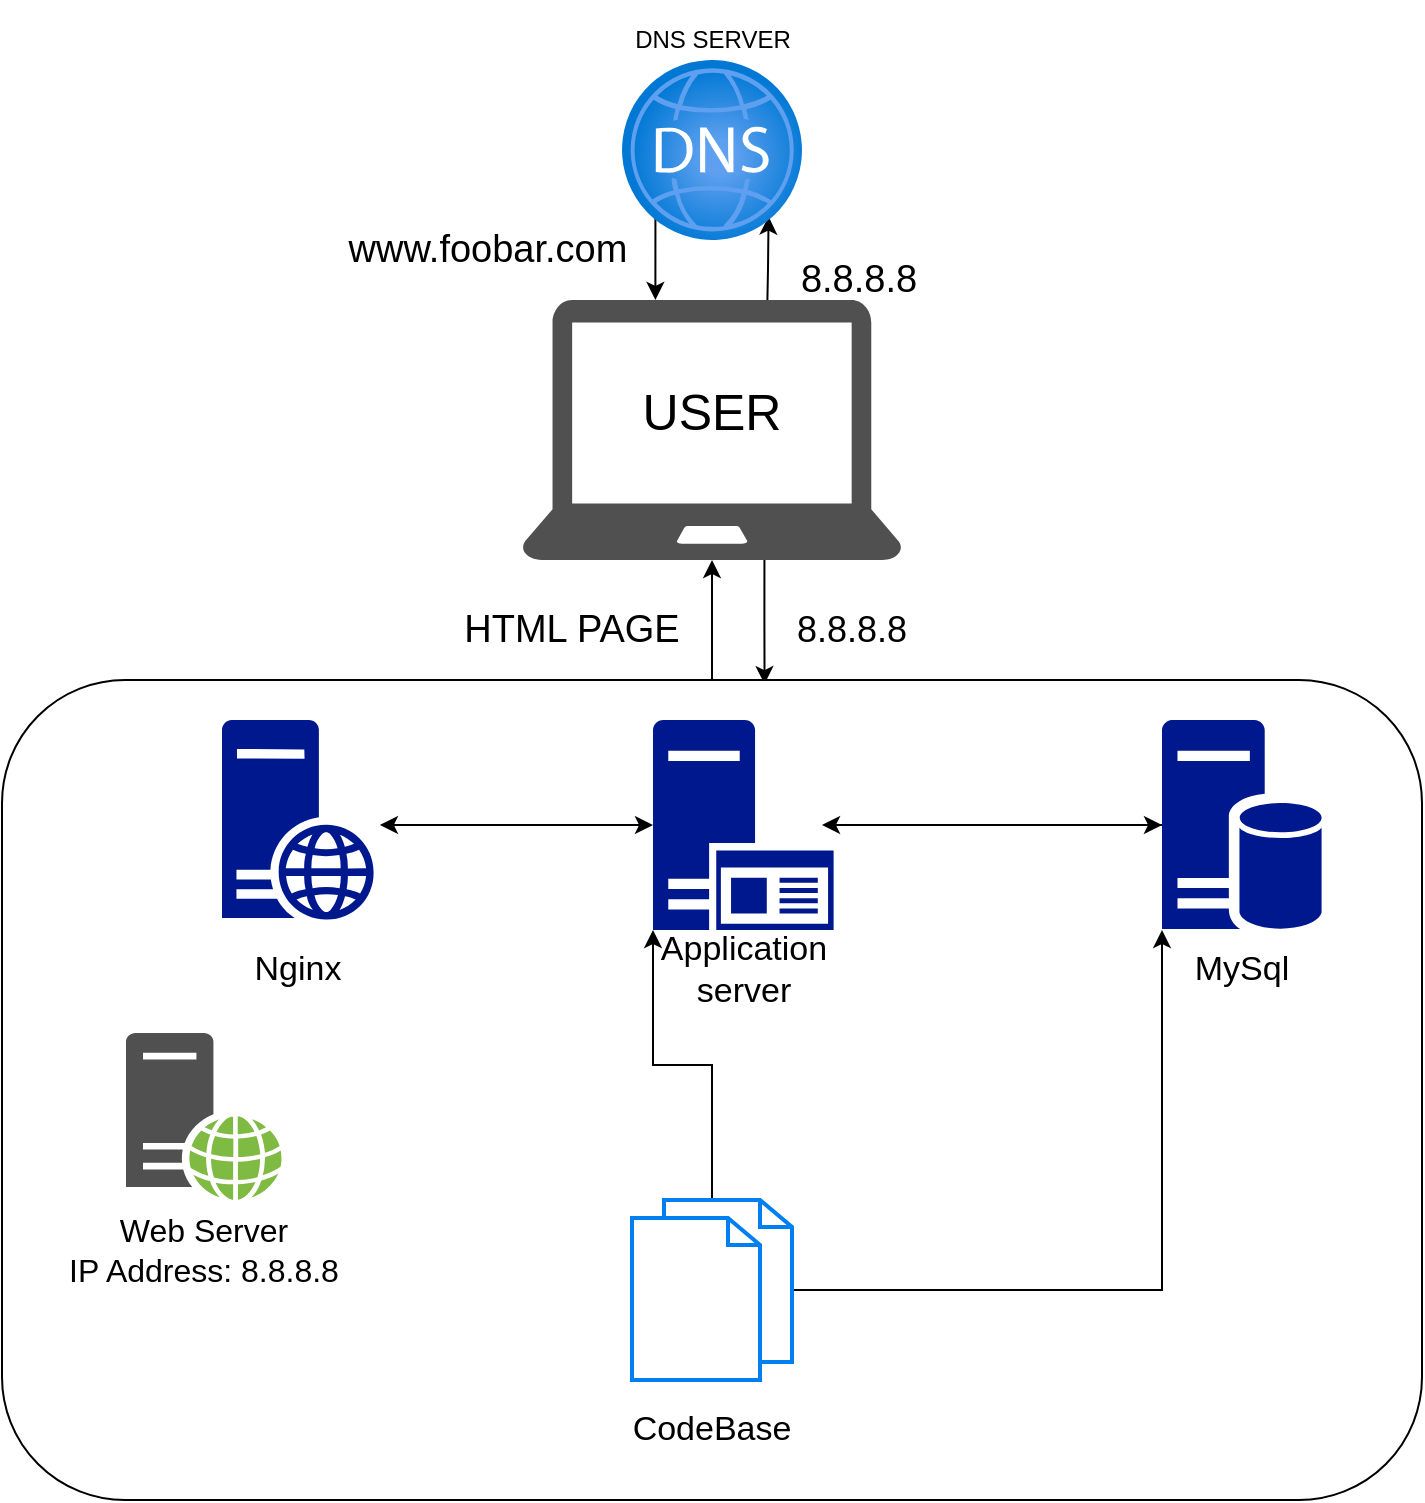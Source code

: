 <mxfile version="21.3.4" type="github">
  <diagram name="Page-1" id="RMlvlUpq4dM7qamdR7gz">
    <mxGraphModel dx="1500" dy="773" grid="1" gridSize="10" guides="1" tooltips="1" connect="1" arrows="1" fold="1" page="1" pageScale="1" pageWidth="850" pageHeight="1100" math="0" shadow="0">
      <root>
        <mxCell id="0" />
        <mxCell id="1" parent="0" />
        <mxCell id="YEjiqmmS_WtdfKyhsgAS-1" value="DNS SERVER" style="text;html=1;strokeColor=none;fillColor=none;align=center;verticalAlign=middle;whiteSpace=wrap;rounded=0;" vertex="1" parent="1">
          <mxGeometry x="378" width="95" height="40" as="geometry" />
        </mxCell>
        <mxCell id="YEjiqmmS_WtdfKyhsgAS-14" style="edgeStyle=orthogonalEdgeStyle;rounded=0;orthogonalLoop=1;jettySize=auto;html=1;exitX=0;exitY=1;exitDx=0;exitDy=0;" edge="1" parent="1" target="YEjiqmmS_WtdfKyhsgAS-29">
          <mxGeometry relative="1" as="geometry">
            <mxPoint x="396.716" y="108.284" as="sourcePoint" />
            <mxPoint x="397.5" y="160.0" as="targetPoint" />
            <Array as="points">
              <mxPoint x="397" y="140" />
              <mxPoint x="397" y="140" />
            </Array>
          </mxGeometry>
        </mxCell>
        <mxCell id="YEjiqmmS_WtdfKyhsgAS-13" style="edgeStyle=orthogonalEdgeStyle;rounded=0;orthogonalLoop=1;jettySize=auto;html=1;exitX=0.75;exitY=0;exitDx=0;exitDy=0;entryX=1;entryY=1;entryDx=0;entryDy=0;" edge="1" parent="1">
          <mxGeometry relative="1" as="geometry">
            <mxPoint x="452.5" y="160.0" as="sourcePoint" />
            <mxPoint x="453.284" y="108.284" as="targetPoint" />
          </mxGeometry>
        </mxCell>
        <mxCell id="YEjiqmmS_WtdfKyhsgAS-20" style="edgeStyle=orthogonalEdgeStyle;rounded=0;orthogonalLoop=1;jettySize=auto;html=1;exitX=0.638;exitY=0.995;exitDx=0;exitDy=0;entryX=0.537;entryY=0.005;entryDx=0;entryDy=0;entryPerimeter=0;exitPerimeter=0;" edge="1" parent="1" source="YEjiqmmS_WtdfKyhsgAS-29" target="YEjiqmmS_WtdfKyhsgAS-18">
          <mxGeometry relative="1" as="geometry">
            <mxPoint x="452.5" y="280" as="sourcePoint" />
          </mxGeometry>
        </mxCell>
        <mxCell id="YEjiqmmS_WtdfKyhsgAS-15" value="&lt;font style=&quot;font-size: 18px;&quot;&gt;8.8.8.8&lt;/font&gt;" style="text;html=1;strokeColor=none;fillColor=none;align=center;verticalAlign=middle;whiteSpace=wrap;rounded=0;" vertex="1" parent="1">
          <mxGeometry x="465" y="300" width="60" height="30" as="geometry" />
        </mxCell>
        <mxCell id="YEjiqmmS_WtdfKyhsgAS-16" value="&lt;font style=&quot;font-size: 19px;&quot;&gt;8.8.8.8&lt;/font&gt;" style="text;html=1;strokeColor=none;fillColor=none;align=center;verticalAlign=middle;whiteSpace=wrap;rounded=0;" vertex="1" parent="1">
          <mxGeometry x="455.5" y="120" width="84.5" height="40" as="geometry" />
        </mxCell>
        <mxCell id="YEjiqmmS_WtdfKyhsgAS-17" value="&lt;font style=&quot;font-size: 19px;&quot;&gt;www.foobar.com&lt;/font&gt;" style="text;html=1;strokeColor=none;fillColor=none;align=center;verticalAlign=middle;whiteSpace=wrap;rounded=0;" vertex="1" parent="1">
          <mxGeometry x="239.5" y="110" width="145.5" height="30" as="geometry" />
        </mxCell>
        <mxCell id="YEjiqmmS_WtdfKyhsgAS-23" style="edgeStyle=orthogonalEdgeStyle;rounded=0;orthogonalLoop=1;jettySize=auto;html=1;exitX=0.5;exitY=0;exitDx=0;exitDy=0;entryX=0.5;entryY=1;entryDx=0;entryDy=0;" edge="1" parent="1" source="YEjiqmmS_WtdfKyhsgAS-18">
          <mxGeometry relative="1" as="geometry">
            <mxPoint x="425.0" y="280" as="targetPoint" />
          </mxGeometry>
        </mxCell>
        <mxCell id="YEjiqmmS_WtdfKyhsgAS-18" value="" style="rounded=1;whiteSpace=wrap;html=1;" vertex="1" parent="1">
          <mxGeometry x="70" y="340" width="710" height="410" as="geometry" />
        </mxCell>
        <mxCell id="YEjiqmmS_WtdfKyhsgAS-24" value="&lt;font style=&quot;font-size: 19px;&quot;&gt;HTML PAGE&lt;/font&gt;" style="text;html=1;strokeColor=none;fillColor=none;align=center;verticalAlign=middle;whiteSpace=wrap;rounded=0;" vertex="1" parent="1">
          <mxGeometry x="290" y="300" width="130" height="30" as="geometry" />
        </mxCell>
        <mxCell id="YEjiqmmS_WtdfKyhsgAS-29" value="" style="sketch=0;pointerEvents=1;shadow=0;dashed=0;html=1;strokeColor=none;fillColor=#505050;labelPosition=center;verticalLabelPosition=bottom;verticalAlign=top;outlineConnect=0;align=center;shape=mxgraph.office.devices.laptop;" vertex="1" parent="1">
          <mxGeometry x="330" y="150" width="190" height="130" as="geometry" />
        </mxCell>
        <mxCell id="YEjiqmmS_WtdfKyhsgAS-30" value="&lt;font style=&quot;font-size: 25px;&quot;&gt;USER&lt;/font&gt;" style="text;html=1;strokeColor=none;fillColor=none;align=center;verticalAlign=middle;whiteSpace=wrap;rounded=0;" vertex="1" parent="1">
          <mxGeometry x="395" y="190" width="60" height="30" as="geometry" />
        </mxCell>
        <mxCell id="YEjiqmmS_WtdfKyhsgAS-45" style="edgeStyle=orthogonalEdgeStyle;rounded=0;orthogonalLoop=1;jettySize=auto;html=1;entryX=0;entryY=1;entryDx=0;entryDy=0;entryPerimeter=0;" edge="1" parent="1" source="YEjiqmmS_WtdfKyhsgAS-31" target="YEjiqmmS_WtdfKyhsgAS-35">
          <mxGeometry relative="1" as="geometry" />
        </mxCell>
        <mxCell id="YEjiqmmS_WtdfKyhsgAS-53" style="edgeStyle=orthogonalEdgeStyle;rounded=0;orthogonalLoop=1;jettySize=auto;html=1;entryX=0;entryY=1;entryDx=0;entryDy=0;entryPerimeter=0;" edge="1" parent="1" source="YEjiqmmS_WtdfKyhsgAS-31" target="YEjiqmmS_WtdfKyhsgAS-34">
          <mxGeometry relative="1" as="geometry" />
        </mxCell>
        <mxCell id="YEjiqmmS_WtdfKyhsgAS-31" value="" style="html=1;verticalLabelPosition=bottom;align=center;labelBackgroundColor=#ffffff;verticalAlign=top;strokeWidth=2;strokeColor=#0080F0;shadow=0;dashed=0;shape=mxgraph.ios7.icons.documents;" vertex="1" parent="1">
          <mxGeometry x="385" y="600" width="80" height="90" as="geometry" />
        </mxCell>
        <mxCell id="YEjiqmmS_WtdfKyhsgAS-32" value="" style="sketch=0;aspect=fixed;pointerEvents=1;shadow=0;dashed=0;html=1;strokeColor=none;labelPosition=center;verticalLabelPosition=bottom;verticalAlign=top;align=center;fillColor=#00188D;shape=mxgraph.mscae.enterprise.web_server" vertex="1" parent="1">
          <mxGeometry x="180" y="360" width="76" height="100" as="geometry" />
        </mxCell>
        <mxCell id="YEjiqmmS_WtdfKyhsgAS-46" style="edgeStyle=orthogonalEdgeStyle;rounded=0;orthogonalLoop=1;jettySize=auto;html=1;entryX=0;entryY=0.5;entryDx=0;entryDy=0;entryPerimeter=0;" edge="1" parent="1" source="YEjiqmmS_WtdfKyhsgAS-34" target="YEjiqmmS_WtdfKyhsgAS-35">
          <mxGeometry relative="1" as="geometry" />
        </mxCell>
        <mxCell id="YEjiqmmS_WtdfKyhsgAS-34" value="" style="sketch=0;aspect=fixed;pointerEvents=1;shadow=0;dashed=0;html=1;strokeColor=none;labelPosition=center;verticalLabelPosition=bottom;verticalAlign=top;align=center;fillColor=#00188D;shape=mxgraph.mscae.enterprise.application_server2" vertex="1" parent="1">
          <mxGeometry x="395.5" y="360" width="90.3" height="105" as="geometry" />
        </mxCell>
        <mxCell id="YEjiqmmS_WtdfKyhsgAS-47" style="edgeStyle=orthogonalEdgeStyle;rounded=0;orthogonalLoop=1;jettySize=auto;html=1;" edge="1" parent="1" source="YEjiqmmS_WtdfKyhsgAS-35">
          <mxGeometry relative="1" as="geometry">
            <mxPoint x="480" y="412.5" as="targetPoint" />
          </mxGeometry>
        </mxCell>
        <mxCell id="YEjiqmmS_WtdfKyhsgAS-35" value="" style="sketch=0;aspect=fixed;pointerEvents=1;shadow=0;dashed=0;html=1;strokeColor=none;labelPosition=center;verticalLabelPosition=bottom;verticalAlign=top;align=center;fillColor=#00188D;shape=mxgraph.mscae.enterprise.database_server" vertex="1" parent="1">
          <mxGeometry x="650" y="360" width="79.8" height="105" as="geometry" />
        </mxCell>
        <mxCell id="YEjiqmmS_WtdfKyhsgAS-36" value="" style="sketch=0;pointerEvents=1;shadow=0;dashed=0;html=1;strokeColor=none;fillColor=#505050;labelPosition=center;verticalLabelPosition=bottom;verticalAlign=top;outlineConnect=0;align=center;shape=mxgraph.office.servers.web_server_green;" vertex="1" parent="1">
          <mxGeometry x="132" y="516.5" width="78" height="83.5" as="geometry" />
        </mxCell>
        <mxCell id="YEjiqmmS_WtdfKyhsgAS-37" value="&lt;font style=&quot;font-size: 17px;&quot;&gt;Nginx&lt;/font&gt;" style="text;html=1;strokeColor=none;fillColor=none;align=center;verticalAlign=middle;whiteSpace=wrap;rounded=0;" vertex="1" parent="1">
          <mxGeometry x="188" y="470" width="60" height="30" as="geometry" />
        </mxCell>
        <mxCell id="YEjiqmmS_WtdfKyhsgAS-38" value="&lt;font style=&quot;font-size: 17px;&quot;&gt;Application server&lt;/font&gt;" style="text;html=1;strokeColor=none;fillColor=none;align=center;verticalAlign=middle;whiteSpace=wrap;rounded=0;" vertex="1" parent="1">
          <mxGeometry x="410.65" y="470" width="60" height="30" as="geometry" />
        </mxCell>
        <mxCell id="YEjiqmmS_WtdfKyhsgAS-39" value="&lt;font style=&quot;font-size: 17px;&quot;&gt;MySql&lt;/font&gt;" style="text;html=1;strokeColor=none;fillColor=none;align=center;verticalAlign=middle;whiteSpace=wrap;rounded=0;" vertex="1" parent="1">
          <mxGeometry x="659.9" y="470" width="60" height="30" as="geometry" />
        </mxCell>
        <mxCell id="YEjiqmmS_WtdfKyhsgAS-40" value="&lt;font style=&quot;font-size: 17px;&quot;&gt;CodeBase&lt;/font&gt;" style="text;html=1;strokeColor=none;fillColor=none;align=center;verticalAlign=middle;whiteSpace=wrap;rounded=0;" vertex="1" parent="1">
          <mxGeometry x="395" y="700" width="60" height="30" as="geometry" />
        </mxCell>
        <mxCell id="YEjiqmmS_WtdfKyhsgAS-41" value="&lt;font style=&quot;font-size: 16px;&quot;&gt;Web Server&lt;br&gt;IP Address: 8.8.8.8&lt;/font&gt;" style="text;html=1;strokeColor=none;fillColor=none;align=center;verticalAlign=middle;whiteSpace=wrap;rounded=0;" vertex="1" parent="1">
          <mxGeometry x="101" y="610" width="140" height="30" as="geometry" />
        </mxCell>
        <mxCell id="YEjiqmmS_WtdfKyhsgAS-42" value="" style="image;aspect=fixed;html=1;points=[];align=center;fontSize=12;image=img/lib/azure2/networking/DNS_Zones.svg;" vertex="1" parent="1">
          <mxGeometry x="380" y="30" width="90" height="90" as="geometry" />
        </mxCell>
        <mxCell id="YEjiqmmS_WtdfKyhsgAS-52" value="" style="endArrow=classic;startArrow=classic;html=1;rounded=0;entryX=0;entryY=0.5;entryDx=0;entryDy=0;entryPerimeter=0;exitX=1.039;exitY=0.525;exitDx=0;exitDy=0;exitPerimeter=0;" edge="1" parent="1" source="YEjiqmmS_WtdfKyhsgAS-32" target="YEjiqmmS_WtdfKyhsgAS-34">
          <mxGeometry width="50" height="50" relative="1" as="geometry">
            <mxPoint x="180" y="430" as="sourcePoint" />
            <mxPoint x="230" y="380" as="targetPoint" />
          </mxGeometry>
        </mxCell>
      </root>
    </mxGraphModel>
  </diagram>
</mxfile>
